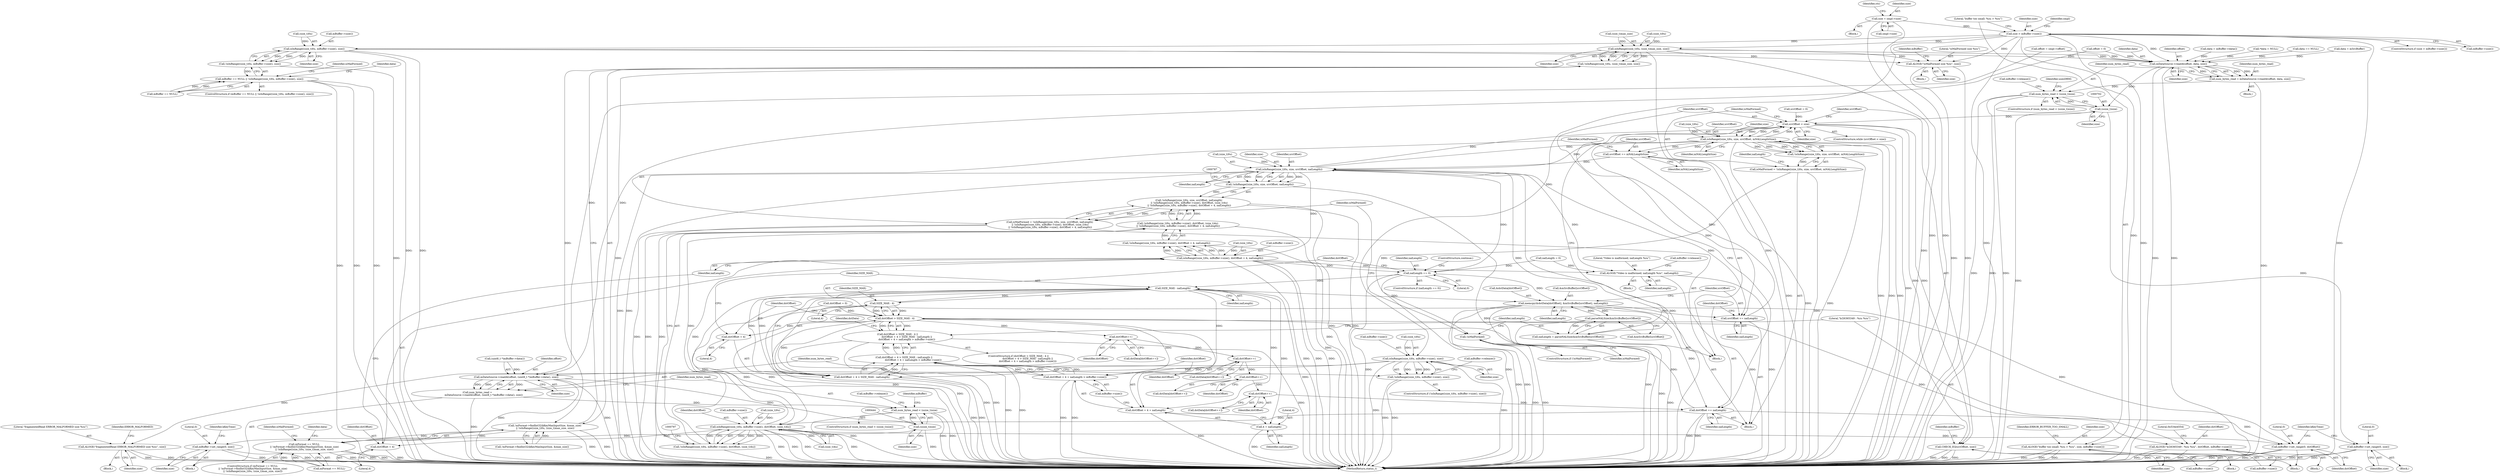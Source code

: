 digraph "0_Android_5403587a74aee2fb57076528c3927851531c8afb@pointer" {
"1000308" [label="(Call,size = smpl->size)"];
"1000347" [label="(Call,size > mBuffer->size())"];
"1000351" [label="(Call,ALOGE(\"buffer too small: %zu > %zu\", size, mBuffer->size()))"];
"1000415" [label="(Call,isInRange((size_t)0u, mBuffer->size(), size))"];
"1000414" [label="(Call,!isInRange((size_t)0u, mBuffer->size(), size))"];
"1000426" [label="(Call,ALOGE(\"fragmentedRead ERROR_MALFORMED size %zu\", size))"];
"1000434" [label="(Call,mDataSource->readAt(offset, (uint8_t *)mBuffer->data(), size))"];
"1000432" [label="(Call,num_bytes_read =\n                mDataSource->readAt(offset, (uint8_t *)mBuffer->data(), size))"];
"1000441" [label="(Call,num_bytes_read < (ssize_t)size)"];
"1000443" [label="(Call,(ssize_t)size)"];
"1000459" [label="(Call,mBuffer->set_range(0, size))"];
"1000624" [label="(Call,isInRange((size_t)0u, mBuffer->size(), size))"];
"1000623" [label="(Call,!isInRange((size_t)0u, mBuffer->size(), size))"];
"1000619" [label="(Call,mBuffer == NULL || !isInRange((size_t)0u, mBuffer->size(), size))"];
"1000678" [label="(Call,ALOGE(\"isMalFormed size %zu\", size))"];
"1000694" [label="(Call,mDataSource->readAt(offset, data, size))"];
"1000692" [label="(Call,num_bytes_read = mDataSource->readAt(offset, data, size))"];
"1000699" [label="(Call,num_bytes_read < (ssize_t)size)"];
"1000701" [label="(Call,(ssize_t)size)"];
"1000720" [label="(Call,mBuffer->set_range(0, size))"];
"1000740" [label="(Call,srcOffset < size)"];
"1000747" [label="(Call,isInRange((size_t)0u, size, srcOffset, mNALLengthSize))"];
"1000746" [label="(Call,!isInRange((size_t)0u, size, srcOffset, mNALLengthSize))"];
"1000744" [label="(Call,isMalFormed = !isInRange((size_t)0u, size, srcOffset, mNALLengthSize))"];
"1000759" [label="(Call,!isMalFormed)"];
"1000769" [label="(Call,srcOffset += mNALLengthSize)"];
"1000776" [label="(Call,isInRange((size_t)0u, size, srcOffset, nalLength))"];
"1000775" [label="(Call,!isInRange((size_t)0u, size, srcOffset, nalLength))"];
"1000774" [label="(Call,!isInRange((size_t)0u, size, srcOffset, nalLength)\n || !isInRange((size_t)0u, mBuffer->size(), dstOffset, (size_t)4u)\n || !isInRange((size_t)0u, mBuffer->size(), dstOffset + 4, nalLength))"];
"1000772" [label="(Call,isMalFormed = !isInRange((size_t)0u, size, srcOffset, nalLength)\n || !isInRange((size_t)0u, mBuffer->size(), dstOffset, (size_t)4u)\n || !isInRange((size_t)0u, mBuffer->size(), dstOffset + 4, nalLength))"];
"1000795" [label="(Call,isInRange((size_t)0u, mBuffer->size(), dstOffset + 4, nalLength))"];
"1000794" [label="(Call,!isInRange((size_t)0u, mBuffer->size(), dstOffset + 4, nalLength))"];
"1000783" [label="(Call,!isInRange((size_t)0u, mBuffer->size(), dstOffset, (size_t)4u)\n || !isInRange((size_t)0u, mBuffer->size(), dstOffset + 4, nalLength))"];
"1000807" [label="(Call,ALOGE(\"Video is malformed; nalLength %zu\", nalLength))"];
"1000817" [label="(Call,nalLength == 0)"];
"1000834" [label="(Call,SIZE_MAX - nalLength)"];
"1000826" [label="(Call,SIZE_MAX - 4)"];
"1000824" [label="(Call,dstOffset > SIZE_MAX - 4)"];
"1000823" [label="(Call,dstOffset > SIZE_MAX - 4 ||\n                        dstOffset + 4 > SIZE_MAX - nalLength ||\n                        dstOffset + 4 + nalLength > mBuffer->size())"];
"1000830" [label="(Call,dstOffset + 4 > SIZE_MAX - nalLength)"];
"1000829" [label="(Call,dstOffset + 4 > SIZE_MAX - nalLength ||\n                        dstOffset + 4 + nalLength > mBuffer->size())"];
"1000831" [label="(Call,dstOffset + 4)"];
"1000837" [label="(Call,dstOffset + 4 + nalLength > mBuffer->size())"];
"1000838" [label="(Call,dstOffset + 4 + nalLength)"];
"1000845" [label="(Call,ALOGE(\"b/26365349 : %zu %zu\", dstOffset, mBuffer->size()))"];
"1000861" [label="(Call,dstOffset++)"];
"1000867" [label="(Call,dstOffset++)"];
"1000873" [label="(Call,dstOffset++)"];
"1000879" [label="(Call,dstOffset++)"];
"1000895" [label="(Call,dstOffset += nalLength)"];
"1000785" [label="(Call,isInRange((size_t)0u, mBuffer->size(), dstOffset, (size_t)4u))"];
"1000784" [label="(Call,!isInRange((size_t)0u, mBuffer->size(), dstOffset, (size_t)4u))"];
"1000800" [label="(Call,dstOffset + 4)"];
"1000905" [label="(Call,mBuffer->set_range(0, dstOffset))"];
"1000840" [label="(Call,4 + nalLength)"];
"1000882" [label="(Call,memcpy(&dstData[dstOffset], &mSrcBuffer[srcOffset], nalLength))"];
"1000764" [label="(Call,parseNALSize(&mSrcBuffer[srcOffset]))"];
"1000762" [label="(Call,nalLength = parseNALSize(&mSrcBuffer[srcOffset]))"];
"1000892" [label="(Call,srcOffset += nalLength)"];
"1000898" [label="(Call,CHECK_EQ(srcOffset, size))"];
"1000654" [label="(Call,isInRange((size_t)0u, (size_t)max_size, size))"];
"1000653" [label="(Call,!isInRange((size_t)0u, (size_t)max_size, size))"];
"1000647" [label="(Call,!mFormat->findInt32(kKeyMaxInputSize, &max_size)\n || !isInRange((size_t)0u, (size_t)max_size, size))"];
"1000643" [label="(Call,mFormat == NULL\n || !mFormat->findInt32(kKeyMaxInputSize, &max_size)\n || !isInRange((size_t)0u, (size_t)max_size, size))"];
"1000714" [label="(Identifier,usesDRM)"];
"1000796" [label="(Call,(size_t)0u)"];
"1000445" [label="(Identifier,size)"];
"1000349" [label="(Call,mBuffer->size())"];
"1000784" [label="(Call,!isInRange((size_t)0u, mBuffer->size(), dstOffset, (size_t)4u))"];
"1000862" [label="(Identifier,dstOffset)"];
"1000258" [label="(Block,)"];
"1000741" [label="(Identifier,srcOffset)"];
"1000314" [label="(Identifier,cts)"];
"1000422" [label="(Call,mBuffer->release())"];
"1000618" [label="(ControlStructure,if (mBuffer == NULL || !isInRange((size_t)0u, mBuffer->size(), size)))"];
"1000827" [label="(Identifier,SIZE_MAX)"];
"1000877" [label="(Call,dstData[dstOffset++])"];
"1000661" [label="(Identifier,size)"];
"1000696" [label="(Identifier,data)"];
"1000695" [label="(Identifier,offset)"];
"1000817" [label="(Call,nalLength == 0)"];
"1000636" [label="(Call,data = mBuffer->data())"];
"1000839" [label="(Identifier,dstOffset)"];
"1000747" [label="(Call,isInRange((size_t)0u, size, srcOffset, mNALLengthSize))"];
"1000346" [label="(ControlStructure,if (size > mBuffer->size()))"];
"1000909" [label="(Identifier,kKeyTime)"];
"1000861" [label="(Call,dstOffset++)"];
"1000460" [label="(Literal,0)"];
"1000441" [label="(Call,num_bytes_read < (ssize_t)size)"];
"1000664" [label="(Identifier,isMalFormed)"];
"1000608" [label="(Call,*data = NULL)"];
"1000724" [label="(Block,)"];
"1000678" [label="(Call,ALOGE(\"isMalFormed size %zu\", size))"];
"1000461" [label="(Identifier,size)"];
"1000732" [label="(Call,srcOffset = 0)"];
"1000843" [label="(Call,mBuffer->size())"];
"1000905" [label="(Call,mBuffer->set_range(0, dstOffset))"];
"1000753" [label="(Identifier,mNALLengthSize)"];
"1000867" [label="(Call,dstOffset++)"];
"1000850" [label="(Literal,0x534e4554)"];
"1000780" [label="(Identifier,size)"];
"1000822" [label="(ControlStructure,if (dstOffset > SIZE_MAX - 4 ||\n                        dstOffset + 4 > SIZE_MAX - nalLength ||\n                        dstOffset + 4 + nalLength > mBuffer->size()))"];
"1000426" [label="(Call,ALOGE(\"fragmentedRead ERROR_MALFORMED size %zu\", size))"];
"1000762" [label="(Call,nalLength = parseNALSize(&mSrcBuffer[srcOffset]))"];
"1000585" [label="(Block,)"];
"1000463" [label="(Identifier,kKeyTime)"];
"1000818" [label="(Identifier,nalLength)"];
"1000801" [label="(Identifier,dstOffset)"];
"1000893" [label="(Identifier,srcOffset)"];
"1000647" [label="(Call,!mFormat->findInt32(kKeyMaxInputSize, &max_size)\n || !isInRange((size_t)0u, (size_t)max_size, size))"];
"1000447" [label="(Call,mBuffer->release())"];
"1000800" [label="(Call,dstOffset + 4)"];
"1000821" [label="(ControlStructure,continue;)"];
"1000356" [label="(Identifier,ERROR_BUFFER_TOO_SMALL)"];
"1000873" [label="(Call,dstOffset++)"];
"1000906" [label="(Literal,0)"];
"1000669" [label="(Identifier,data)"];
"1000887" [label="(Call,&mSrcBuffer[srcOffset])"];
"1000352" [label="(Literal,\"buffer too small: %zu > %zu\")"];
"1000772" [label="(Call,isMalFormed = !isInRange((size_t)0u, size, srcOffset, nalLength)\n || !isInRange((size_t)0u, mBuffer->size(), dstOffset, (size_t)4u)\n || !isInRange((size_t)0u, mBuffer->size(), dstOffset + 4, nalLength))"];
"1000755" [label="(Call,nalLength = 0)"];
"1000834" [label="(Call,SIZE_MAX - nalLength)"];
"1000791" [label="(Call,(size_t)4u)"];
"1000637" [label="(Identifier,data)"];
"1000758" [label="(ControlStructure,if (!isMalFormed))"];
"1000897" [label="(Identifier,nalLength)"];
"1000683" [label="(Identifier,mBuffer)"];
"1000942" [label="(MethodReturn,status_t)"];
"1000819" [label="(Literal,0)"];
"1000799" [label="(Call,mBuffer->size())"];
"1000700" [label="(Identifier,num_bytes_read)"];
"1000752" [label="(Identifier,srcOffset)"];
"1000760" [label="(Identifier,isMalFormed)"];
"1000769" [label="(Call,srcOffset += mNALLengthSize)"];
"1000837" [label="(Call,dstOffset + 4 + nalLength > mBuffer->size())"];
"1000414" [label="(Call,!isInRange((size_t)0u, mBuffer->size(), size))"];
"1000883" [label="(Call,&dstData[dstOffset])"];
"1000443" [label="(Call,(ssize_t)size)"];
"1000653" [label="(Call,!isInRange((size_t)0u, (size_t)max_size, size))"];
"1000740" [label="(Call,srcOffset < size)"];
"1000432" [label="(Call,num_bytes_read =\n                mDataSource->readAt(offset, (uint8_t *)mBuffer->data(), size))"];
"1000457" [label="(Identifier,mBuffer)"];
"1000833" [label="(Literal,4)"];
"1000309" [label="(Identifier,size)"];
"1000816" [label="(ControlStructure,if (nalLength == 0))"];
"1000308" [label="(Call,size = smpl->size)"];
"1000848" [label="(Call,mBuffer->size())"];
"1000765" [label="(Call,&mSrcBuffer[srcOffset])"];
"1000805" [label="(Identifier,isMalFormed)"];
"1000433" [label="(Identifier,num_bytes_read)"];
"1000847" [label="(Identifier,dstOffset)"];
"1000836" [label="(Identifier,nalLength)"];
"1000428" [label="(Identifier,size)"];
"1000619" [label="(Call,mBuffer == NULL || !isInRange((size_t)0u, mBuffer->size(), size))"];
"1000786" [label="(Call,(size_t)0u)"];
"1000642" [label="(ControlStructure,if (mFormat == NULL\n || !mFormat->findInt32(kKeyMaxInputSize, &max_size)\n || !isInRange((size_t)0u, (size_t)max_size, size)))"];
"1000807" [label="(Call,ALOGE(\"Video is malformed; nalLength %zu\", nalLength))"];
"1000644" [label="(Call,mFormat == NULL)"];
"1000830" [label="(Call,dstOffset + 4 > SIZE_MAX - nalLength)"];
"1000748" [label="(Call,(size_t)0u)"];
"1000703" [label="(Identifier,size)"];
"1000802" [label="(Literal,4)"];
"1000310" [label="(Call,smpl->size)"];
"1000624" [label="(Call,isInRange((size_t)0u, mBuffer->size(), size))"];
"1000351" [label="(Call,ALOGE(\"buffer too small: %zu > %zu\", size, mBuffer->size()))"];
"1000835" [label="(Identifier,SIZE_MAX)"];
"1000785" [label="(Call,isInRange((size_t)0u, mBuffer->size(), dstOffset, (size_t)4u))"];
"1000789" [label="(Call,mBuffer->size())"];
"1000794" [label="(Call,!isInRange((size_t)0u, mBuffer->size(), dstOffset + 4, nalLength))"];
"1000677" [label="(Block,)"];
"1000436" [label="(Call,(uint8_t *)mBuffer->data())"];
"1000348" [label="(Identifier,size)"];
"1000658" [label="(Call,(size_t)max_size)"];
"1000845" [label="(Call,ALOGE(\"b/26365349 : %zu %zu\", dstOffset, mBuffer->size()))"];
"1000859" [label="(Call,dstData[dstOffset++])"];
"1000894" [label="(Identifier,nalLength)"];
"1000648" [label="(Call,!mFormat->findInt32(kKeyMaxInputSize, &max_size))"];
"1000721" [label="(Literal,0)"];
"1000874" [label="(Identifier,dstOffset)"];
"1000783" [label="(Call,!isInRange((size_t)0u, mBuffer->size(), dstOffset, (size_t)4u)\n || !isInRange((size_t)0u, mBuffer->size(), dstOffset + 4, nalLength))"];
"1000891" [label="(Identifier,nalLength)"];
"1000427" [label="(Literal,\"fragmentedRead ERROR_MALFORMED size %zu\")"];
"1000771" [label="(Identifier,mNALLengthSize)"];
"1000763" [label="(Identifier,nalLength)"];
"1000810" [label="(Call,mBuffer->release())"];
"1000629" [label="(Identifier,size)"];
"1000781" [label="(Identifier,srcOffset)"];
"1000303" [label="(Call,offset = smpl->offset)"];
"1000840" [label="(Call,4 + nalLength)"];
"1000761" [label="(Block,)"];
"1000880" [label="(Identifier,dstOffset)"];
"1000742" [label="(Identifier,size)"];
"1000359" [label="(Identifier,smpl)"];
"1000829" [label="(Call,dstOffset + 4 > SIZE_MAX - nalLength ||\n                        dstOffset + 4 + nalLength > mBuffer->size())"];
"1000722" [label="(Identifier,size)"];
"1000354" [label="(Call,mBuffer->size())"];
"1000777" [label="(Call,(size_t)0u)"];
"1000795" [label="(Call,isInRange((size_t)0u, mBuffer->size(), dstOffset + 4, nalLength))"];
"1000744" [label="(Call,isMalFormed = !isInRange((size_t)0u, size, srcOffset, mNALLengthSize))"];
"1000826" [label="(Call,SIZE_MAX - 4)"];
"1000776" [label="(Call,isInRange((size_t)0u, size, srcOffset, nalLength))"];
"1000860" [label="(Identifier,dstData)"];
"1000841" [label="(Literal,4)"];
"1000421" [label="(Block,)"];
"1000699" [label="(Call,num_bytes_read < (ssize_t)size)"];
"1000623" [label="(Call,!isInRange((size_t)0u, mBuffer->size(), size))"];
"1000809" [label="(Identifier,nalLength)"];
"1000655" [label="(Call,(size_t)0u)"];
"1000679" [label="(Literal,\"isMalFormed size %zu\")"];
"1000347" [label="(Call,size > mBuffer->size())"];
"1000692" [label="(Call,num_bytes_read = mDataSource->readAt(offset, data, size))"];
"1000896" [label="(Identifier,dstOffset)"];
"1000715" [label="(Block,)"];
"1000420" [label="(Identifier,size)"];
"1000745" [label="(Identifier,isMalFormed)"];
"1000705" [label="(Call,mBuffer->release())"];
"1000838" [label="(Call,dstOffset + 4 + nalLength)"];
"1000825" [label="(Identifier,dstOffset)"];
"1000774" [label="(Call,!isInRange((size_t)0u, size, srcOffset, nalLength)\n || !isInRange((size_t)0u, mBuffer->size(), dstOffset, (size_t)4u)\n || !isInRange((size_t)0u, mBuffer->size(), dstOffset + 4, nalLength))"];
"1000865" [label="(Call,dstData[dstOffset++])"];
"1000697" [label="(Identifier,size)"];
"1000680" [label="(Identifier,size)"];
"1000756" [label="(Identifier,nalLength)"];
"1000759" [label="(Call,!isMalFormed)"];
"1000439" [label="(Identifier,size)"];
"1000674" [label="(Call,data == NULL)"];
"1000770" [label="(Identifier,srcOffset)"];
"1000413" [label="(ControlStructure,if (!isInRange((size_t)0u, mBuffer->size(), size)))"];
"1000846" [label="(Literal,\"b/26365349 : %zu %zu\")"];
"1000842" [label="(Identifier,nalLength)"];
"1000903" [label="(Identifier,mBuffer)"];
"1000693" [label="(Identifier,num_bytes_read)"];
"1000739" [label="(ControlStructure,while (srcOffset < size))"];
"1000828" [label="(Literal,4)"];
"1000643" [label="(Call,mFormat == NULL\n || !mFormat->findInt32(kKeyMaxInputSize, &max_size)\n || !isInRange((size_t)0u, (size_t)max_size, size))"];
"1000803" [label="(Identifier,nalLength)"];
"1000900" [label="(Identifier,size)"];
"1000416" [label="(Call,(size_t)0u)"];
"1000628" [label="(Call,mBuffer->size())"];
"1000868" [label="(Identifier,dstOffset)"];
"1000775" [label="(Call,!isInRange((size_t)0u, size, srcOffset, nalLength))"];
"1000694" [label="(Call,mDataSource->readAt(offset, data, size))"];
"1000701" [label="(Call,(ssize_t)size)"];
"1000698" [label="(ControlStructure,if (num_bytes_read < (ssize_t)size))"];
"1000871" [label="(Call,dstData[dstOffset++])"];
"1000751" [label="(Identifier,size)"];
"1000353" [label="(Identifier,size)"];
"1000898" [label="(Call,CHECK_EQ(srcOffset, size))"];
"1000824" [label="(Call,dstOffset > SIZE_MAX - 4)"];
"1000743" [label="(Block,)"];
"1000879" [label="(Call,dstOffset++)"];
"1000419" [label="(Call,mBuffer->size())"];
"1000892" [label="(Call,srcOffset += nalLength)"];
"1000907" [label="(Identifier,dstOffset)"];
"1000782" [label="(Identifier,nalLength)"];
"1000632" [label="(Identifier,isMalFormed)"];
"1000895" [label="(Call,dstOffset += nalLength)"];
"1000764" [label="(Call,parseNALSize(&mSrcBuffer[srcOffset]))"];
"1000882" [label="(Call,memcpy(&dstData[dstOffset], &mSrcBuffer[srcOffset], nalLength))"];
"1000790" [label="(Identifier,dstOffset)"];
"1000831" [label="(Call,dstOffset + 4)"];
"1000350" [label="(Block,)"];
"1000808" [label="(Literal,\"Video is malformed; nalLength %zu\")"];
"1000806" [label="(Block,)"];
"1000238" [label="(Call,offset = 0)"];
"1000434" [label="(Call,mDataSource->readAt(offset, (uint8_t *)mBuffer->data(), size))"];
"1000620" [label="(Call,mBuffer == NULL)"];
"1000654" [label="(Call,isInRange((size_t)0u, (size_t)max_size, size))"];
"1000625" [label="(Call,(size_t)0u)"];
"1000430" [label="(Identifier,ERROR_MALFORMED)"];
"1000746" [label="(Call,!isInRange((size_t)0u, size, srcOffset, mNALLengthSize))"];
"1000823" [label="(Call,dstOffset > SIZE_MAX - 4 ||\n                        dstOffset + 4 > SIZE_MAX - nalLength ||\n                        dstOffset + 4 + nalLength > mBuffer->size())"];
"1000412" [label="(Block,)"];
"1000440" [label="(ControlStructure,if (num_bytes_read < (ssize_t)size))"];
"1000832" [label="(Identifier,dstOffset)"];
"1000736" [label="(Call,dstOffset = 0)"];
"1000668" [label="(Call,data = mSrcBuffer)"];
"1000415" [label="(Call,isInRange((size_t)0u, mBuffer->size(), size))"];
"1000459" [label="(Call,mBuffer->set_range(0, size))"];
"1000442" [label="(Identifier,num_bytes_read)"];
"1000844" [label="(Block,)"];
"1000435" [label="(Identifier,offset)"];
"1000899" [label="(Identifier,srcOffset)"];
"1000773" [label="(Identifier,isMalFormed)"];
"1000720" [label="(Call,mBuffer->set_range(0, size))"];
"1000308" -> "1000258"  [label="AST: "];
"1000308" -> "1000310"  [label="CFG: "];
"1000309" -> "1000308"  [label="AST: "];
"1000310" -> "1000308"  [label="AST: "];
"1000314" -> "1000308"  [label="CFG: "];
"1000308" -> "1000942"  [label="DDG: "];
"1000308" -> "1000942"  [label="DDG: "];
"1000308" -> "1000347"  [label="DDG: "];
"1000347" -> "1000346"  [label="AST: "];
"1000347" -> "1000349"  [label="CFG: "];
"1000348" -> "1000347"  [label="AST: "];
"1000349" -> "1000347"  [label="AST: "];
"1000352" -> "1000347"  [label="CFG: "];
"1000359" -> "1000347"  [label="CFG: "];
"1000347" -> "1000942"  [label="DDG: "];
"1000347" -> "1000942"  [label="DDG: "];
"1000347" -> "1000942"  [label="DDG: "];
"1000347" -> "1000351"  [label="DDG: "];
"1000347" -> "1000415"  [label="DDG: "];
"1000347" -> "1000624"  [label="DDG: "];
"1000347" -> "1000654"  [label="DDG: "];
"1000347" -> "1000678"  [label="DDG: "];
"1000347" -> "1000694"  [label="DDG: "];
"1000351" -> "1000350"  [label="AST: "];
"1000351" -> "1000354"  [label="CFG: "];
"1000352" -> "1000351"  [label="AST: "];
"1000353" -> "1000351"  [label="AST: "];
"1000354" -> "1000351"  [label="AST: "];
"1000356" -> "1000351"  [label="CFG: "];
"1000351" -> "1000942"  [label="DDG: "];
"1000351" -> "1000942"  [label="DDG: "];
"1000351" -> "1000942"  [label="DDG: "];
"1000415" -> "1000414"  [label="AST: "];
"1000415" -> "1000420"  [label="CFG: "];
"1000416" -> "1000415"  [label="AST: "];
"1000419" -> "1000415"  [label="AST: "];
"1000420" -> "1000415"  [label="AST: "];
"1000414" -> "1000415"  [label="CFG: "];
"1000415" -> "1000942"  [label="DDG: "];
"1000415" -> "1000942"  [label="DDG: "];
"1000415" -> "1000414"  [label="DDG: "];
"1000415" -> "1000414"  [label="DDG: "];
"1000415" -> "1000414"  [label="DDG: "];
"1000416" -> "1000415"  [label="DDG: "];
"1000415" -> "1000426"  [label="DDG: "];
"1000415" -> "1000434"  [label="DDG: "];
"1000414" -> "1000413"  [label="AST: "];
"1000422" -> "1000414"  [label="CFG: "];
"1000433" -> "1000414"  [label="CFG: "];
"1000414" -> "1000942"  [label="DDG: "];
"1000414" -> "1000942"  [label="DDG: "];
"1000426" -> "1000421"  [label="AST: "];
"1000426" -> "1000428"  [label="CFG: "];
"1000427" -> "1000426"  [label="AST: "];
"1000428" -> "1000426"  [label="AST: "];
"1000430" -> "1000426"  [label="CFG: "];
"1000426" -> "1000942"  [label="DDG: "];
"1000426" -> "1000942"  [label="DDG: "];
"1000434" -> "1000432"  [label="AST: "];
"1000434" -> "1000439"  [label="CFG: "];
"1000435" -> "1000434"  [label="AST: "];
"1000436" -> "1000434"  [label="AST: "];
"1000439" -> "1000434"  [label="AST: "];
"1000432" -> "1000434"  [label="CFG: "];
"1000434" -> "1000942"  [label="DDG: "];
"1000434" -> "1000942"  [label="DDG: "];
"1000434" -> "1000432"  [label="DDG: "];
"1000434" -> "1000432"  [label="DDG: "];
"1000434" -> "1000432"  [label="DDG: "];
"1000238" -> "1000434"  [label="DDG: "];
"1000303" -> "1000434"  [label="DDG: "];
"1000436" -> "1000434"  [label="DDG: "];
"1000434" -> "1000443"  [label="DDG: "];
"1000432" -> "1000412"  [label="AST: "];
"1000433" -> "1000432"  [label="AST: "];
"1000442" -> "1000432"  [label="CFG: "];
"1000432" -> "1000942"  [label="DDG: "];
"1000432" -> "1000441"  [label="DDG: "];
"1000441" -> "1000440"  [label="AST: "];
"1000441" -> "1000443"  [label="CFG: "];
"1000442" -> "1000441"  [label="AST: "];
"1000443" -> "1000441"  [label="AST: "];
"1000447" -> "1000441"  [label="CFG: "];
"1000457" -> "1000441"  [label="CFG: "];
"1000441" -> "1000942"  [label="DDG: "];
"1000441" -> "1000942"  [label="DDG: "];
"1000441" -> "1000942"  [label="DDG: "];
"1000443" -> "1000441"  [label="DDG: "];
"1000443" -> "1000445"  [label="CFG: "];
"1000444" -> "1000443"  [label="AST: "];
"1000445" -> "1000443"  [label="AST: "];
"1000443" -> "1000942"  [label="DDG: "];
"1000443" -> "1000459"  [label="DDG: "];
"1000459" -> "1000412"  [label="AST: "];
"1000459" -> "1000461"  [label="CFG: "];
"1000460" -> "1000459"  [label="AST: "];
"1000461" -> "1000459"  [label="AST: "];
"1000463" -> "1000459"  [label="CFG: "];
"1000459" -> "1000942"  [label="DDG: "];
"1000459" -> "1000942"  [label="DDG: "];
"1000624" -> "1000623"  [label="AST: "];
"1000624" -> "1000629"  [label="CFG: "];
"1000625" -> "1000624"  [label="AST: "];
"1000628" -> "1000624"  [label="AST: "];
"1000629" -> "1000624"  [label="AST: "];
"1000623" -> "1000624"  [label="CFG: "];
"1000624" -> "1000942"  [label="DDG: "];
"1000624" -> "1000942"  [label="DDG: "];
"1000624" -> "1000623"  [label="DDG: "];
"1000624" -> "1000623"  [label="DDG: "];
"1000624" -> "1000623"  [label="DDG: "];
"1000625" -> "1000624"  [label="DDG: "];
"1000624" -> "1000678"  [label="DDG: "];
"1000624" -> "1000694"  [label="DDG: "];
"1000623" -> "1000619"  [label="AST: "];
"1000619" -> "1000623"  [label="CFG: "];
"1000623" -> "1000942"  [label="DDG: "];
"1000623" -> "1000619"  [label="DDG: "];
"1000619" -> "1000618"  [label="AST: "];
"1000619" -> "1000620"  [label="CFG: "];
"1000620" -> "1000619"  [label="AST: "];
"1000632" -> "1000619"  [label="CFG: "];
"1000637" -> "1000619"  [label="CFG: "];
"1000619" -> "1000942"  [label="DDG: "];
"1000619" -> "1000942"  [label="DDG: "];
"1000619" -> "1000942"  [label="DDG: "];
"1000620" -> "1000619"  [label="DDG: "];
"1000620" -> "1000619"  [label="DDG: "];
"1000678" -> "1000677"  [label="AST: "];
"1000678" -> "1000680"  [label="CFG: "];
"1000679" -> "1000678"  [label="AST: "];
"1000680" -> "1000678"  [label="AST: "];
"1000683" -> "1000678"  [label="CFG: "];
"1000678" -> "1000942"  [label="DDG: "];
"1000678" -> "1000942"  [label="DDG: "];
"1000654" -> "1000678"  [label="DDG: "];
"1000694" -> "1000692"  [label="AST: "];
"1000694" -> "1000697"  [label="CFG: "];
"1000695" -> "1000694"  [label="AST: "];
"1000696" -> "1000694"  [label="AST: "];
"1000697" -> "1000694"  [label="AST: "];
"1000692" -> "1000694"  [label="CFG: "];
"1000694" -> "1000942"  [label="DDG: "];
"1000694" -> "1000942"  [label="DDG: "];
"1000694" -> "1000692"  [label="DDG: "];
"1000694" -> "1000692"  [label="DDG: "];
"1000694" -> "1000692"  [label="DDG: "];
"1000238" -> "1000694"  [label="DDG: "];
"1000303" -> "1000694"  [label="DDG: "];
"1000636" -> "1000694"  [label="DDG: "];
"1000674" -> "1000694"  [label="DDG: "];
"1000668" -> "1000694"  [label="DDG: "];
"1000608" -> "1000694"  [label="DDG: "];
"1000654" -> "1000694"  [label="DDG: "];
"1000694" -> "1000701"  [label="DDG: "];
"1000692" -> "1000585"  [label="AST: "];
"1000693" -> "1000692"  [label="AST: "];
"1000700" -> "1000692"  [label="CFG: "];
"1000692" -> "1000942"  [label="DDG: "];
"1000692" -> "1000699"  [label="DDG: "];
"1000699" -> "1000698"  [label="AST: "];
"1000699" -> "1000701"  [label="CFG: "];
"1000700" -> "1000699"  [label="AST: "];
"1000701" -> "1000699"  [label="AST: "];
"1000705" -> "1000699"  [label="CFG: "];
"1000714" -> "1000699"  [label="CFG: "];
"1000699" -> "1000942"  [label="DDG: "];
"1000699" -> "1000942"  [label="DDG: "];
"1000699" -> "1000942"  [label="DDG: "];
"1000701" -> "1000699"  [label="DDG: "];
"1000701" -> "1000703"  [label="CFG: "];
"1000702" -> "1000701"  [label="AST: "];
"1000703" -> "1000701"  [label="AST: "];
"1000701" -> "1000942"  [label="DDG: "];
"1000701" -> "1000720"  [label="DDG: "];
"1000701" -> "1000740"  [label="DDG: "];
"1000720" -> "1000715"  [label="AST: "];
"1000720" -> "1000722"  [label="CFG: "];
"1000721" -> "1000720"  [label="AST: "];
"1000722" -> "1000720"  [label="AST: "];
"1000909" -> "1000720"  [label="CFG: "];
"1000720" -> "1000942"  [label="DDG: "];
"1000720" -> "1000942"  [label="DDG: "];
"1000740" -> "1000739"  [label="AST: "];
"1000740" -> "1000742"  [label="CFG: "];
"1000741" -> "1000740"  [label="AST: "];
"1000742" -> "1000740"  [label="AST: "];
"1000745" -> "1000740"  [label="CFG: "];
"1000899" -> "1000740"  [label="CFG: "];
"1000740" -> "1000942"  [label="DDG: "];
"1000892" -> "1000740"  [label="DDG: "];
"1000776" -> "1000740"  [label="DDG: "];
"1000776" -> "1000740"  [label="DDG: "];
"1000747" -> "1000740"  [label="DDG: "];
"1000747" -> "1000740"  [label="DDG: "];
"1000732" -> "1000740"  [label="DDG: "];
"1000740" -> "1000747"  [label="DDG: "];
"1000740" -> "1000747"  [label="DDG: "];
"1000740" -> "1000898"  [label="DDG: "];
"1000740" -> "1000898"  [label="DDG: "];
"1000747" -> "1000746"  [label="AST: "];
"1000747" -> "1000753"  [label="CFG: "];
"1000748" -> "1000747"  [label="AST: "];
"1000751" -> "1000747"  [label="AST: "];
"1000752" -> "1000747"  [label="AST: "];
"1000753" -> "1000747"  [label="AST: "];
"1000746" -> "1000747"  [label="CFG: "];
"1000747" -> "1000942"  [label="DDG: "];
"1000747" -> "1000942"  [label="DDG: "];
"1000747" -> "1000942"  [label="DDG: "];
"1000747" -> "1000942"  [label="DDG: "];
"1000747" -> "1000746"  [label="DDG: "];
"1000747" -> "1000746"  [label="DDG: "];
"1000747" -> "1000746"  [label="DDG: "];
"1000747" -> "1000746"  [label="DDG: "];
"1000748" -> "1000747"  [label="DDG: "];
"1000747" -> "1000769"  [label="DDG: "];
"1000747" -> "1000769"  [label="DDG: "];
"1000747" -> "1000776"  [label="DDG: "];
"1000747" -> "1000892"  [label="DDG: "];
"1000746" -> "1000744"  [label="AST: "];
"1000744" -> "1000746"  [label="CFG: "];
"1000746" -> "1000942"  [label="DDG: "];
"1000746" -> "1000744"  [label="DDG: "];
"1000744" -> "1000743"  [label="AST: "];
"1000745" -> "1000744"  [label="AST: "];
"1000756" -> "1000744"  [label="CFG: "];
"1000744" -> "1000942"  [label="DDG: "];
"1000744" -> "1000759"  [label="DDG: "];
"1000759" -> "1000758"  [label="AST: "];
"1000759" -> "1000760"  [label="CFG: "];
"1000760" -> "1000759"  [label="AST: "];
"1000763" -> "1000759"  [label="CFG: "];
"1000805" -> "1000759"  [label="CFG: "];
"1000759" -> "1000942"  [label="DDG: "];
"1000759" -> "1000942"  [label="DDG: "];
"1000769" -> "1000761"  [label="AST: "];
"1000769" -> "1000771"  [label="CFG: "];
"1000770" -> "1000769"  [label="AST: "];
"1000771" -> "1000769"  [label="AST: "];
"1000773" -> "1000769"  [label="CFG: "];
"1000769" -> "1000942"  [label="DDG: "];
"1000769" -> "1000776"  [label="DDG: "];
"1000776" -> "1000775"  [label="AST: "];
"1000776" -> "1000782"  [label="CFG: "];
"1000777" -> "1000776"  [label="AST: "];
"1000780" -> "1000776"  [label="AST: "];
"1000781" -> "1000776"  [label="AST: "];
"1000782" -> "1000776"  [label="AST: "];
"1000775" -> "1000776"  [label="CFG: "];
"1000776" -> "1000942"  [label="DDG: "];
"1000776" -> "1000942"  [label="DDG: "];
"1000776" -> "1000942"  [label="DDG: "];
"1000776" -> "1000775"  [label="DDG: "];
"1000776" -> "1000775"  [label="DDG: "];
"1000776" -> "1000775"  [label="DDG: "];
"1000776" -> "1000775"  [label="DDG: "];
"1000777" -> "1000776"  [label="DDG: "];
"1000762" -> "1000776"  [label="DDG: "];
"1000776" -> "1000795"  [label="DDG: "];
"1000776" -> "1000807"  [label="DDG: "];
"1000776" -> "1000817"  [label="DDG: "];
"1000776" -> "1000892"  [label="DDG: "];
"1000775" -> "1000774"  [label="AST: "];
"1000787" -> "1000775"  [label="CFG: "];
"1000774" -> "1000775"  [label="CFG: "];
"1000775" -> "1000942"  [label="DDG: "];
"1000775" -> "1000774"  [label="DDG: "];
"1000774" -> "1000772"  [label="AST: "];
"1000774" -> "1000783"  [label="CFG: "];
"1000783" -> "1000774"  [label="AST: "];
"1000772" -> "1000774"  [label="CFG: "];
"1000774" -> "1000942"  [label="DDG: "];
"1000774" -> "1000942"  [label="DDG: "];
"1000774" -> "1000772"  [label="DDG: "];
"1000774" -> "1000772"  [label="DDG: "];
"1000783" -> "1000774"  [label="DDG: "];
"1000783" -> "1000774"  [label="DDG: "];
"1000772" -> "1000761"  [label="AST: "];
"1000773" -> "1000772"  [label="AST: "];
"1000805" -> "1000772"  [label="CFG: "];
"1000772" -> "1000942"  [label="DDG: "];
"1000772" -> "1000942"  [label="DDG: "];
"1000795" -> "1000794"  [label="AST: "];
"1000795" -> "1000803"  [label="CFG: "];
"1000796" -> "1000795"  [label="AST: "];
"1000799" -> "1000795"  [label="AST: "];
"1000800" -> "1000795"  [label="AST: "];
"1000803" -> "1000795"  [label="AST: "];
"1000794" -> "1000795"  [label="CFG: "];
"1000795" -> "1000942"  [label="DDG: "];
"1000795" -> "1000942"  [label="DDG: "];
"1000795" -> "1000942"  [label="DDG: "];
"1000795" -> "1000794"  [label="DDG: "];
"1000795" -> "1000794"  [label="DDG: "];
"1000795" -> "1000794"  [label="DDG: "];
"1000795" -> "1000794"  [label="DDG: "];
"1000796" -> "1000795"  [label="DDG: "];
"1000785" -> "1000795"  [label="DDG: "];
"1000795" -> "1000807"  [label="DDG: "];
"1000795" -> "1000817"  [label="DDG: "];
"1000794" -> "1000783"  [label="AST: "];
"1000783" -> "1000794"  [label="CFG: "];
"1000794" -> "1000942"  [label="DDG: "];
"1000794" -> "1000783"  [label="DDG: "];
"1000783" -> "1000784"  [label="CFG: "];
"1000784" -> "1000783"  [label="AST: "];
"1000783" -> "1000942"  [label="DDG: "];
"1000783" -> "1000942"  [label="DDG: "];
"1000784" -> "1000783"  [label="DDG: "];
"1000807" -> "1000806"  [label="AST: "];
"1000807" -> "1000809"  [label="CFG: "];
"1000808" -> "1000807"  [label="AST: "];
"1000809" -> "1000807"  [label="AST: "];
"1000810" -> "1000807"  [label="CFG: "];
"1000807" -> "1000942"  [label="DDG: "];
"1000807" -> "1000942"  [label="DDG: "];
"1000755" -> "1000807"  [label="DDG: "];
"1000817" -> "1000816"  [label="AST: "];
"1000817" -> "1000819"  [label="CFG: "];
"1000818" -> "1000817"  [label="AST: "];
"1000819" -> "1000817"  [label="AST: "];
"1000821" -> "1000817"  [label="CFG: "];
"1000825" -> "1000817"  [label="CFG: "];
"1000817" -> "1000942"  [label="DDG: "];
"1000817" -> "1000942"  [label="DDG: "];
"1000755" -> "1000817"  [label="DDG: "];
"1000817" -> "1000834"  [label="DDG: "];
"1000817" -> "1000882"  [label="DDG: "];
"1000834" -> "1000830"  [label="AST: "];
"1000834" -> "1000836"  [label="CFG: "];
"1000835" -> "1000834"  [label="AST: "];
"1000836" -> "1000834"  [label="AST: "];
"1000830" -> "1000834"  [label="CFG: "];
"1000834" -> "1000942"  [label="DDG: "];
"1000834" -> "1000942"  [label="DDG: "];
"1000834" -> "1000826"  [label="DDG: "];
"1000834" -> "1000830"  [label="DDG: "];
"1000834" -> "1000830"  [label="DDG: "];
"1000826" -> "1000834"  [label="DDG: "];
"1000834" -> "1000837"  [label="DDG: "];
"1000834" -> "1000838"  [label="DDG: "];
"1000834" -> "1000840"  [label="DDG: "];
"1000834" -> "1000882"  [label="DDG: "];
"1000826" -> "1000824"  [label="AST: "];
"1000826" -> "1000828"  [label="CFG: "];
"1000827" -> "1000826"  [label="AST: "];
"1000828" -> "1000826"  [label="AST: "];
"1000824" -> "1000826"  [label="CFG: "];
"1000826" -> "1000942"  [label="DDG: "];
"1000826" -> "1000824"  [label="DDG: "];
"1000826" -> "1000824"  [label="DDG: "];
"1000824" -> "1000823"  [label="AST: "];
"1000825" -> "1000824"  [label="AST: "];
"1000832" -> "1000824"  [label="CFG: "];
"1000823" -> "1000824"  [label="CFG: "];
"1000824" -> "1000942"  [label="DDG: "];
"1000824" -> "1000823"  [label="DDG: "];
"1000824" -> "1000823"  [label="DDG: "];
"1000785" -> "1000824"  [label="DDG: "];
"1000736" -> "1000824"  [label="DDG: "];
"1000895" -> "1000824"  [label="DDG: "];
"1000824" -> "1000830"  [label="DDG: "];
"1000824" -> "1000831"  [label="DDG: "];
"1000824" -> "1000837"  [label="DDG: "];
"1000824" -> "1000838"  [label="DDG: "];
"1000824" -> "1000845"  [label="DDG: "];
"1000824" -> "1000861"  [label="DDG: "];
"1000823" -> "1000822"  [label="AST: "];
"1000823" -> "1000829"  [label="CFG: "];
"1000829" -> "1000823"  [label="AST: "];
"1000846" -> "1000823"  [label="CFG: "];
"1000860" -> "1000823"  [label="CFG: "];
"1000823" -> "1000942"  [label="DDG: "];
"1000823" -> "1000942"  [label="DDG: "];
"1000823" -> "1000942"  [label="DDG: "];
"1000829" -> "1000823"  [label="DDG: "];
"1000829" -> "1000823"  [label="DDG: "];
"1000830" -> "1000829"  [label="AST: "];
"1000831" -> "1000830"  [label="AST: "];
"1000839" -> "1000830"  [label="CFG: "];
"1000829" -> "1000830"  [label="CFG: "];
"1000830" -> "1000942"  [label="DDG: "];
"1000830" -> "1000942"  [label="DDG: "];
"1000830" -> "1000829"  [label="DDG: "];
"1000830" -> "1000829"  [label="DDG: "];
"1000829" -> "1000837"  [label="CFG: "];
"1000837" -> "1000829"  [label="AST: "];
"1000829" -> "1000942"  [label="DDG: "];
"1000829" -> "1000942"  [label="DDG: "];
"1000837" -> "1000829"  [label="DDG: "];
"1000837" -> "1000829"  [label="DDG: "];
"1000831" -> "1000833"  [label="CFG: "];
"1000832" -> "1000831"  [label="AST: "];
"1000833" -> "1000831"  [label="AST: "];
"1000835" -> "1000831"  [label="CFG: "];
"1000837" -> "1000843"  [label="CFG: "];
"1000838" -> "1000837"  [label="AST: "];
"1000843" -> "1000837"  [label="AST: "];
"1000837" -> "1000942"  [label="DDG: "];
"1000837" -> "1000942"  [label="DDG: "];
"1000838" -> "1000840"  [label="CFG: "];
"1000839" -> "1000838"  [label="AST: "];
"1000840" -> "1000838"  [label="AST: "];
"1000843" -> "1000838"  [label="CFG: "];
"1000838" -> "1000942"  [label="DDG: "];
"1000845" -> "1000844"  [label="AST: "];
"1000845" -> "1000848"  [label="CFG: "];
"1000846" -> "1000845"  [label="AST: "];
"1000847" -> "1000845"  [label="AST: "];
"1000848" -> "1000845"  [label="AST: "];
"1000850" -> "1000845"  [label="CFG: "];
"1000845" -> "1000942"  [label="DDG: "];
"1000845" -> "1000942"  [label="DDG: "];
"1000845" -> "1000942"  [label="DDG: "];
"1000861" -> "1000859"  [label="AST: "];
"1000861" -> "1000862"  [label="CFG: "];
"1000862" -> "1000861"  [label="AST: "];
"1000859" -> "1000861"  [label="CFG: "];
"1000861" -> "1000867"  [label="DDG: "];
"1000867" -> "1000865"  [label="AST: "];
"1000867" -> "1000868"  [label="CFG: "];
"1000868" -> "1000867"  [label="AST: "];
"1000865" -> "1000867"  [label="CFG: "];
"1000867" -> "1000873"  [label="DDG: "];
"1000873" -> "1000871"  [label="AST: "];
"1000873" -> "1000874"  [label="CFG: "];
"1000874" -> "1000873"  [label="AST: "];
"1000871" -> "1000873"  [label="CFG: "];
"1000873" -> "1000879"  [label="DDG: "];
"1000879" -> "1000877"  [label="AST: "];
"1000879" -> "1000880"  [label="CFG: "];
"1000880" -> "1000879"  [label="AST: "];
"1000877" -> "1000879"  [label="CFG: "];
"1000879" -> "1000895"  [label="DDG: "];
"1000895" -> "1000743"  [label="AST: "];
"1000895" -> "1000897"  [label="CFG: "];
"1000896" -> "1000895"  [label="AST: "];
"1000897" -> "1000895"  [label="AST: "];
"1000741" -> "1000895"  [label="CFG: "];
"1000895" -> "1000942"  [label="DDG: "];
"1000895" -> "1000942"  [label="DDG: "];
"1000895" -> "1000785"  [label="DDG: "];
"1000882" -> "1000895"  [label="DDG: "];
"1000895" -> "1000905"  [label="DDG: "];
"1000785" -> "1000784"  [label="AST: "];
"1000785" -> "1000791"  [label="CFG: "];
"1000786" -> "1000785"  [label="AST: "];
"1000789" -> "1000785"  [label="AST: "];
"1000790" -> "1000785"  [label="AST: "];
"1000791" -> "1000785"  [label="AST: "];
"1000784" -> "1000785"  [label="CFG: "];
"1000785" -> "1000942"  [label="DDG: "];
"1000785" -> "1000942"  [label="DDG: "];
"1000785" -> "1000942"  [label="DDG: "];
"1000785" -> "1000942"  [label="DDG: "];
"1000785" -> "1000784"  [label="DDG: "];
"1000785" -> "1000784"  [label="DDG: "];
"1000785" -> "1000784"  [label="DDG: "];
"1000785" -> "1000784"  [label="DDG: "];
"1000786" -> "1000785"  [label="DDG: "];
"1000736" -> "1000785"  [label="DDG: "];
"1000791" -> "1000785"  [label="DDG: "];
"1000785" -> "1000800"  [label="DDG: "];
"1000785" -> "1000905"  [label="DDG: "];
"1000797" -> "1000784"  [label="CFG: "];
"1000784" -> "1000942"  [label="DDG: "];
"1000800" -> "1000802"  [label="CFG: "];
"1000801" -> "1000800"  [label="AST: "];
"1000802" -> "1000800"  [label="AST: "];
"1000803" -> "1000800"  [label="CFG: "];
"1000800" -> "1000942"  [label="DDG: "];
"1000905" -> "1000724"  [label="AST: "];
"1000905" -> "1000907"  [label="CFG: "];
"1000906" -> "1000905"  [label="AST: "];
"1000907" -> "1000905"  [label="AST: "];
"1000909" -> "1000905"  [label="CFG: "];
"1000905" -> "1000942"  [label="DDG: "];
"1000905" -> "1000942"  [label="DDG: "];
"1000736" -> "1000905"  [label="DDG: "];
"1000840" -> "1000842"  [label="CFG: "];
"1000841" -> "1000840"  [label="AST: "];
"1000842" -> "1000840"  [label="AST: "];
"1000840" -> "1000942"  [label="DDG: "];
"1000882" -> "1000743"  [label="AST: "];
"1000882" -> "1000891"  [label="CFG: "];
"1000883" -> "1000882"  [label="AST: "];
"1000887" -> "1000882"  [label="AST: "];
"1000891" -> "1000882"  [label="AST: "];
"1000893" -> "1000882"  [label="CFG: "];
"1000882" -> "1000942"  [label="DDG: "];
"1000882" -> "1000942"  [label="DDG: "];
"1000882" -> "1000942"  [label="DDG: "];
"1000882" -> "1000764"  [label="DDG: "];
"1000764" -> "1000882"  [label="DDG: "];
"1000882" -> "1000892"  [label="DDG: "];
"1000764" -> "1000762"  [label="AST: "];
"1000764" -> "1000765"  [label="CFG: "];
"1000765" -> "1000764"  [label="AST: "];
"1000762" -> "1000764"  [label="CFG: "];
"1000764" -> "1000942"  [label="DDG: "];
"1000764" -> "1000762"  [label="DDG: "];
"1000762" -> "1000761"  [label="AST: "];
"1000763" -> "1000762"  [label="AST: "];
"1000770" -> "1000762"  [label="CFG: "];
"1000762" -> "1000942"  [label="DDG: "];
"1000892" -> "1000743"  [label="AST: "];
"1000892" -> "1000894"  [label="CFG: "];
"1000893" -> "1000892"  [label="AST: "];
"1000894" -> "1000892"  [label="AST: "];
"1000896" -> "1000892"  [label="CFG: "];
"1000898" -> "1000724"  [label="AST: "];
"1000898" -> "1000900"  [label="CFG: "];
"1000899" -> "1000898"  [label="AST: "];
"1000900" -> "1000898"  [label="AST: "];
"1000903" -> "1000898"  [label="CFG: "];
"1000898" -> "1000942"  [label="DDG: "];
"1000898" -> "1000942"  [label="DDG: "];
"1000898" -> "1000942"  [label="DDG: "];
"1000654" -> "1000653"  [label="AST: "];
"1000654" -> "1000661"  [label="CFG: "];
"1000655" -> "1000654"  [label="AST: "];
"1000658" -> "1000654"  [label="AST: "];
"1000661" -> "1000654"  [label="AST: "];
"1000653" -> "1000654"  [label="CFG: "];
"1000654" -> "1000942"  [label="DDG: "];
"1000654" -> "1000942"  [label="DDG: "];
"1000654" -> "1000653"  [label="DDG: "];
"1000654" -> "1000653"  [label="DDG: "];
"1000654" -> "1000653"  [label="DDG: "];
"1000655" -> "1000654"  [label="DDG: "];
"1000658" -> "1000654"  [label="DDG: "];
"1000653" -> "1000647"  [label="AST: "];
"1000647" -> "1000653"  [label="CFG: "];
"1000653" -> "1000942"  [label="DDG: "];
"1000653" -> "1000647"  [label="DDG: "];
"1000647" -> "1000643"  [label="AST: "];
"1000647" -> "1000648"  [label="CFG: "];
"1000648" -> "1000647"  [label="AST: "];
"1000643" -> "1000647"  [label="CFG: "];
"1000647" -> "1000942"  [label="DDG: "];
"1000647" -> "1000942"  [label="DDG: "];
"1000647" -> "1000643"  [label="DDG: "];
"1000647" -> "1000643"  [label="DDG: "];
"1000648" -> "1000647"  [label="DDG: "];
"1000643" -> "1000642"  [label="AST: "];
"1000643" -> "1000644"  [label="CFG: "];
"1000644" -> "1000643"  [label="AST: "];
"1000664" -> "1000643"  [label="CFG: "];
"1000669" -> "1000643"  [label="CFG: "];
"1000643" -> "1000942"  [label="DDG: "];
"1000643" -> "1000942"  [label="DDG: "];
"1000643" -> "1000942"  [label="DDG: "];
"1000644" -> "1000643"  [label="DDG: "];
"1000644" -> "1000643"  [label="DDG: "];
}
